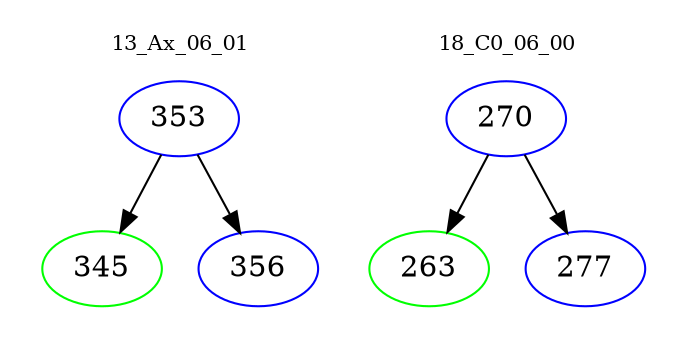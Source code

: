 digraph{
subgraph cluster_0 {
color = white
label = "13_Ax_06_01";
fontsize=10;
T0_353 [label="353", color="blue"]
T0_353 -> T0_345 [color="black"]
T0_345 [label="345", color="green"]
T0_353 -> T0_356 [color="black"]
T0_356 [label="356", color="blue"]
}
subgraph cluster_1 {
color = white
label = "18_C0_06_00";
fontsize=10;
T1_270 [label="270", color="blue"]
T1_270 -> T1_263 [color="black"]
T1_263 [label="263", color="green"]
T1_270 -> T1_277 [color="black"]
T1_277 [label="277", color="blue"]
}
}
